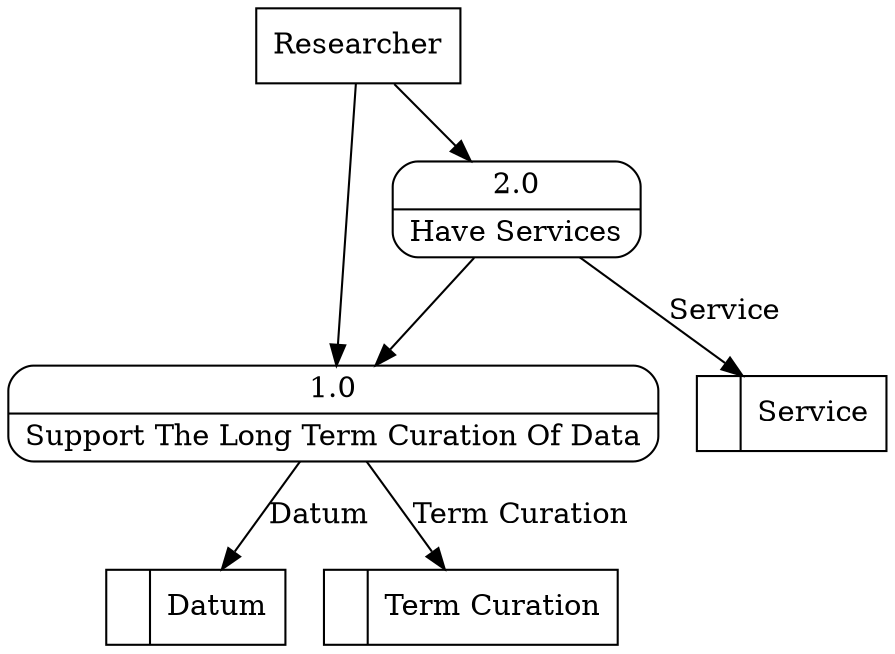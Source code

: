 digraph dfd2{ 
node[shape=record]
200 [label="<f0>  |<f1> Service " ];
201 [label="<f0>  |<f1> Datum " ];
202 [label="<f0>  |<f1> Term Curation " ];
203 [label="Researcher" shape=box];
204 [label="{<f0> 1.0|<f1> Support The Long Term Curation Of Data }" shape=Mrecord];
205 [label="{<f0> 2.0|<f1> Have Services }" shape=Mrecord];
203 -> 204
203 -> 205
204 -> 202 [label="Term Curation"]
204 -> 201 [label="Datum"]
205 -> 204
205 -> 200 [label="Service"]
}